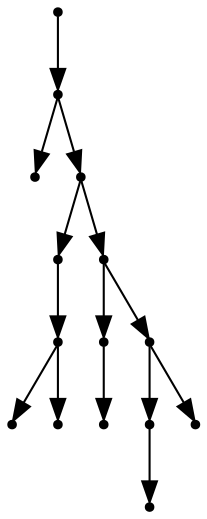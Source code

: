 digraph {
  14 [shape=point];
  13 [shape=point];
  0 [shape=point];
  12 [shape=point];
  4 [shape=point];
  3 [shape=point];
  1 [shape=point];
  2 [shape=point];
  11 [shape=point];
  6 [shape=point];
  5 [shape=point];
  10 [shape=point];
  8 [shape=point];
  7 [shape=point];
  9 [shape=point];
14 -> 13;
13 -> 0;
13 -> 12;
12 -> 4;
4 -> 3;
3 -> 1;
3 -> 2;
12 -> 11;
11 -> 6;
6 -> 5;
11 -> 10;
10 -> 8;
8 -> 7;
10 -> 9;
}
